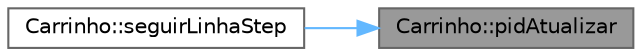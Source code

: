 digraph "Carrinho::pidAtualizar"
{
 // LATEX_PDF_SIZE
  bgcolor="transparent";
  edge [fontname=Helvetica,fontsize=10,labelfontname=Helvetica,labelfontsize=10];
  node [fontname=Helvetica,fontsize=10,shape=box,height=0.2,width=0.4];
  rankdir="RL";
  Node1 [id="Node000001",label="Carrinho::pidAtualizar",height=0.2,width=0.4,color="gray40", fillcolor="grey60", style="filled", fontcolor="black",tooltip="Atualiza o controlador PID e devolve o comando angular."];
  Node1 -> Node2 [id="edge1_Node000001_Node000002",dir="back",color="steelblue1",style="solid",tooltip=" "];
  Node2 [id="Node000002",label="Carrinho::seguirLinhaStep",height=0.2,width=0.4,color="grey40", fillcolor="white", style="filled",URL="$class_carrinho.html#a2fb96cbcc307a363ed0a066605e92302",tooltip="Executa um passo de seguir linha independente da FSM."];
}
